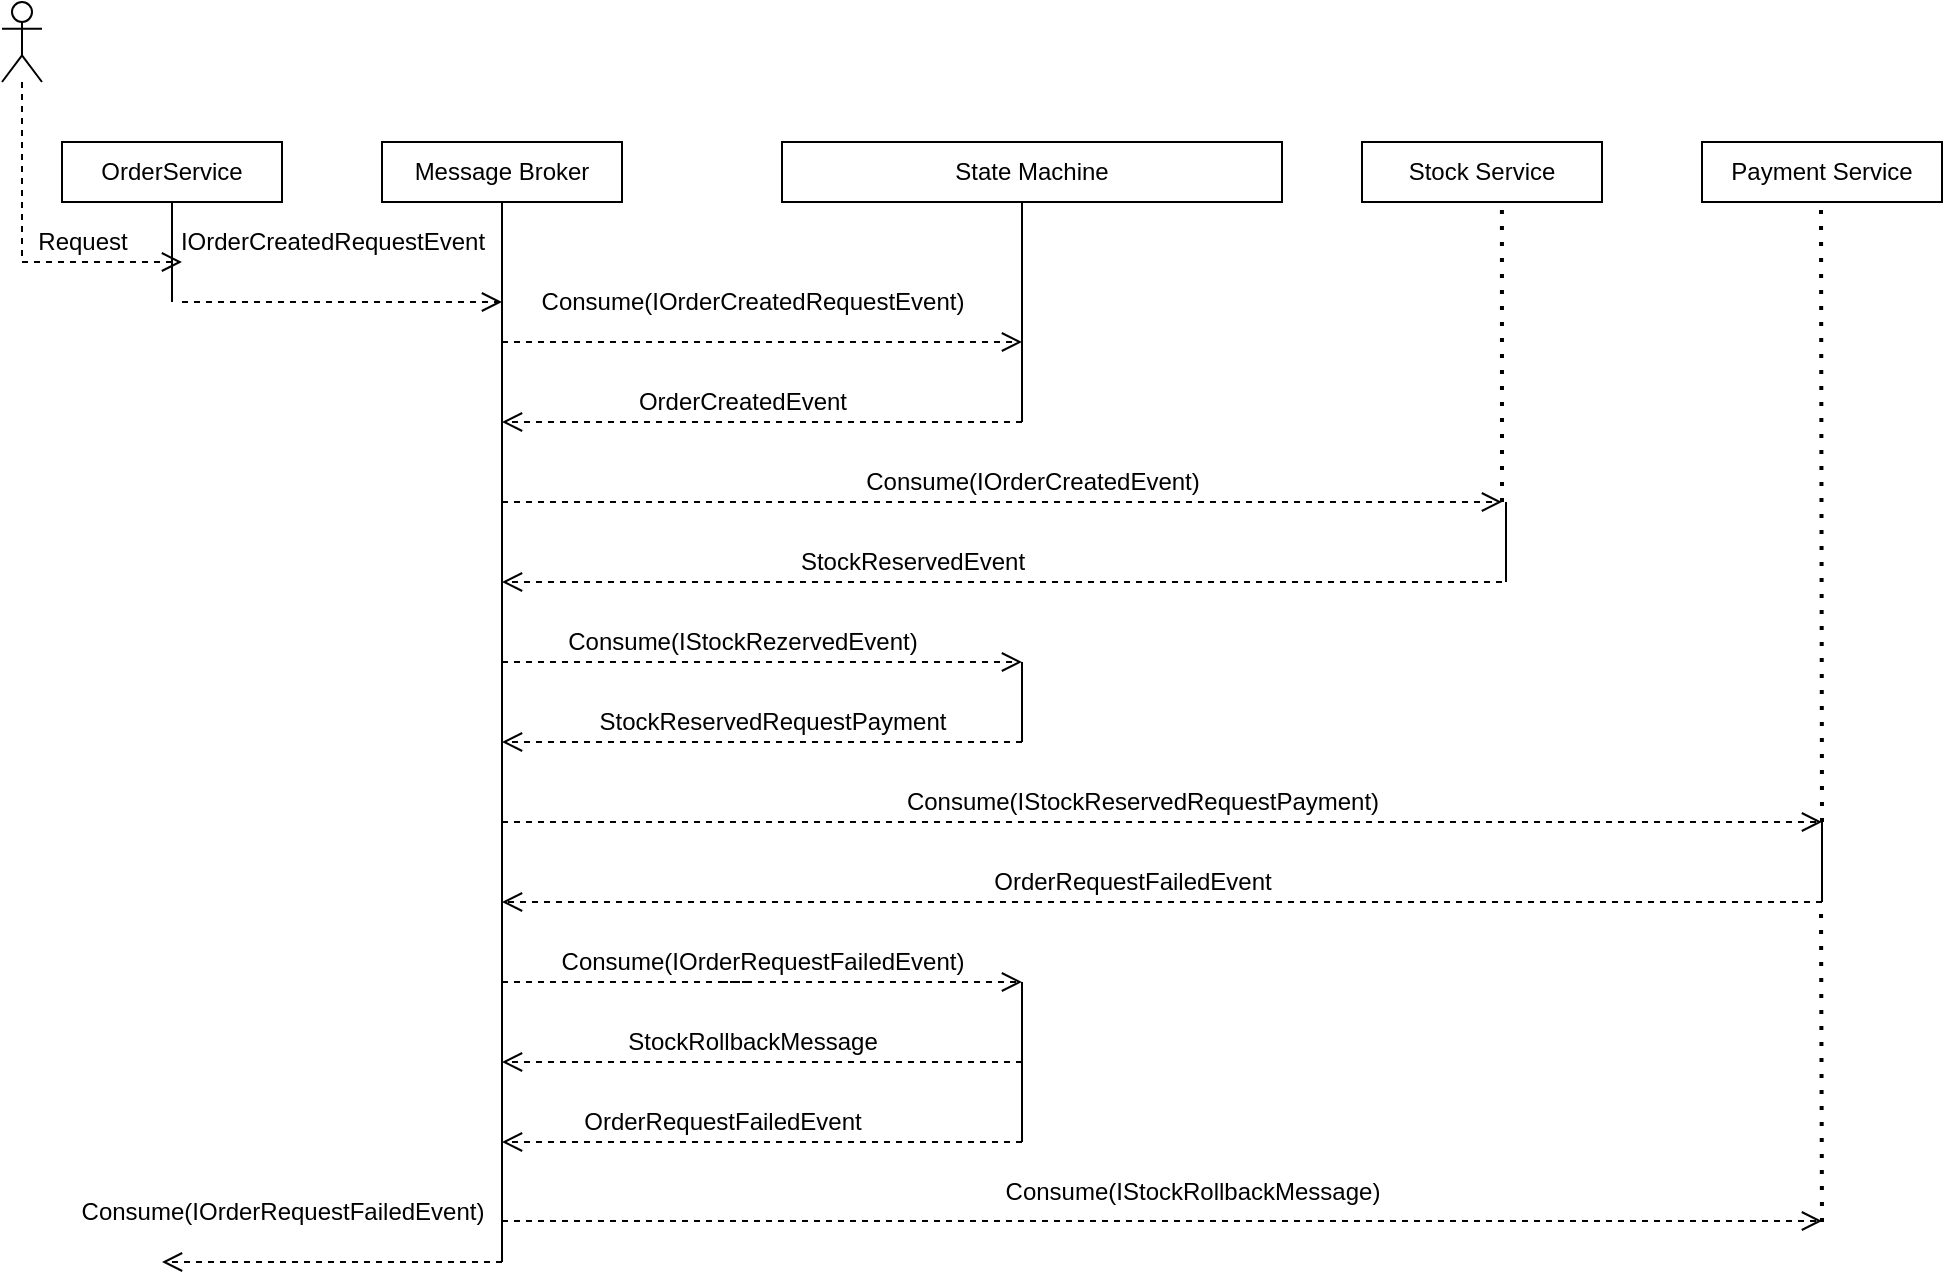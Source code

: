 <mxfile version="15.7.3" type="device"><diagram id="KO10QrXM8YNIYulE_ItY" name="Page-1"><mxGraphModel dx="1422" dy="1901" grid="1" gridSize="10" guides="1" tooltips="1" connect="1" arrows="1" fold="1" page="1" pageScale="1" pageWidth="827" pageHeight="1169" math="0" shadow="0"><root><mxCell id="0"/><mxCell id="1" parent="0"/><mxCell id="MaNSYaygc_abPKtl1fSf-1" value="OrderService" style="rounded=0;whiteSpace=wrap;html=1;" parent="1" vertex="1"><mxGeometry x="40" y="60" width="110" height="30" as="geometry"/></mxCell><mxCell id="MaNSYaygc_abPKtl1fSf-2" value="Message Broker" style="rounded=0;whiteSpace=wrap;html=1;" parent="1" vertex="1"><mxGeometry x="200" y="60" width="120" height="30" as="geometry"/></mxCell><mxCell id="MaNSYaygc_abPKtl1fSf-3" value="State Machine" style="rounded=0;whiteSpace=wrap;html=1;" parent="1" vertex="1"><mxGeometry x="400" y="60" width="250" height="30" as="geometry"/></mxCell><mxCell id="MaNSYaygc_abPKtl1fSf-4" value="Stock Service" style="rounded=0;whiteSpace=wrap;html=1;" parent="1" vertex="1"><mxGeometry x="690" y="60" width="120" height="30" as="geometry"/></mxCell><mxCell id="MaNSYaygc_abPKtl1fSf-6" value="" style="endArrow=none;html=1;rounded=0;entryX=0.5;entryY=1;entryDx=0;entryDy=0;" parent="1" target="MaNSYaygc_abPKtl1fSf-1" edge="1"><mxGeometry width="50" height="50" relative="1" as="geometry"><mxPoint x="95" y="140" as="sourcePoint"/><mxPoint x="440" y="260" as="targetPoint"/></mxGeometry></mxCell><mxCell id="MaNSYaygc_abPKtl1fSf-9" value="IOrderCreatedRequestEvent" style="text;html=1;align=center;verticalAlign=middle;resizable=0;points=[];autosize=1;strokeColor=none;fillColor=none;" parent="1" vertex="1"><mxGeometry x="90" y="100" width="170" height="20" as="geometry"/></mxCell><mxCell id="MaNSYaygc_abPKtl1fSf-10" value="" style="endArrow=none;html=1;rounded=0;entryX=0.5;entryY=1;entryDx=0;entryDy=0;" parent="1" target="MaNSYaygc_abPKtl1fSf-2" edge="1"><mxGeometry width="50" height="50" relative="1" as="geometry"><mxPoint x="260" y="620" as="sourcePoint"/><mxPoint x="440" y="260" as="targetPoint"/></mxGeometry></mxCell><mxCell id="MaNSYaygc_abPKtl1fSf-14" value="Request" style="text;html=1;align=center;verticalAlign=middle;resizable=0;points=[];autosize=1;strokeColor=none;fillColor=none;" parent="1" vertex="1"><mxGeometry x="20" y="100" width="60" height="20" as="geometry"/></mxCell><mxCell id="MaNSYaygc_abPKtl1fSf-16" value="Payment Service" style="rounded=0;whiteSpace=wrap;html=1;" parent="1" vertex="1"><mxGeometry x="860" y="60" width="120" height="30" as="geometry"/></mxCell><mxCell id="MaNSYaygc_abPKtl1fSf-17" value="Consume(IOrderCreatedRequestEvent)&lt;br&gt;" style="text;html=1;align=center;verticalAlign=middle;resizable=0;points=[];autosize=1;strokeColor=none;fillColor=none;" parent="1" vertex="1"><mxGeometry x="270" y="130" width="230" height="20" as="geometry"/></mxCell><mxCell id="MaNSYaygc_abPKtl1fSf-18" value="&lt;br&gt;" style="html=1;verticalAlign=bottom;endArrow=open;dashed=1;endSize=8;rounded=0;" parent="1" edge="1"><mxGeometry y="-10" relative="1" as="geometry"><mxPoint x="100" y="140" as="sourcePoint"/><mxPoint x="260" y="140" as="targetPoint"/><mxPoint as="offset"/></mxGeometry></mxCell><mxCell id="MaNSYaygc_abPKtl1fSf-19" value="&lt;br&gt;" style="html=1;verticalAlign=bottom;endArrow=open;dashed=1;endSize=8;rounded=0;" parent="1" edge="1"><mxGeometry y="-10" relative="1" as="geometry"><mxPoint x="520" y="200" as="sourcePoint"/><mxPoint x="260" y="200" as="targetPoint"/><mxPoint as="offset"/><Array as="points"><mxPoint x="419" y="200"/></Array></mxGeometry></mxCell><mxCell id="MaNSYaygc_abPKtl1fSf-20" value="&lt;br&gt;" style="html=1;verticalAlign=bottom;endArrow=open;dashed=1;endSize=8;rounded=0;" parent="1" edge="1"><mxGeometry y="-10" relative="1" as="geometry"><mxPoint x="260" y="160" as="sourcePoint"/><mxPoint x="520" y="160" as="targetPoint"/><mxPoint as="offset"/><Array as="points"><mxPoint x="370" y="160"/></Array></mxGeometry></mxCell><mxCell id="MaNSYaygc_abPKtl1fSf-21" value="" style="endArrow=none;html=1;rounded=0;" parent="1" edge="1"><mxGeometry width="50" height="50" relative="1" as="geometry"><mxPoint x="520" y="200" as="sourcePoint"/><mxPoint x="520" y="90" as="targetPoint"/></mxGeometry></mxCell><mxCell id="MaNSYaygc_abPKtl1fSf-22" value="&lt;br&gt;" style="html=1;verticalAlign=bottom;endArrow=open;dashed=1;endSize=8;rounded=0;" parent="1" edge="1"><mxGeometry y="-10" relative="1" as="geometry"><mxPoint x="260" y="240" as="sourcePoint"/><mxPoint x="760" y="240" as="targetPoint"/><mxPoint as="offset"/><Array as="points"/></mxGeometry></mxCell><mxCell id="MaNSYaygc_abPKtl1fSf-23" value="OrderCreatedEvent" style="text;html=1;align=center;verticalAlign=middle;resizable=0;points=[];autosize=1;strokeColor=none;fillColor=none;" parent="1" vertex="1"><mxGeometry x="320" y="180" width="120" height="20" as="geometry"/></mxCell><mxCell id="MaNSYaygc_abPKtl1fSf-24" value="&lt;br&gt;" style="html=1;verticalAlign=bottom;endArrow=open;dashed=1;endSize=8;rounded=0;" parent="1" edge="1"><mxGeometry y="-10" relative="1" as="geometry"><mxPoint x="760" y="280" as="sourcePoint"/><mxPoint x="260" y="280" as="targetPoint"/><mxPoint as="offset"/><Array as="points"><mxPoint x="560" y="280"/></Array></mxGeometry></mxCell><mxCell id="MaNSYaygc_abPKtl1fSf-25" value="Consume(IOrderCreatedEvent)" style="text;html=1;align=center;verticalAlign=middle;resizable=0;points=[];autosize=1;strokeColor=none;fillColor=none;" parent="1" vertex="1"><mxGeometry x="435" y="220" width="180" height="20" as="geometry"/></mxCell><mxCell id="MaNSYaygc_abPKtl1fSf-26" value="&lt;br&gt;" style="html=1;verticalAlign=bottom;endArrow=open;dashed=1;endSize=8;rounded=0;" parent="1" edge="1"><mxGeometry y="-10" relative="1" as="geometry"><mxPoint x="260" y="320" as="sourcePoint"/><mxPoint x="520" y="320" as="targetPoint"/><mxPoint as="offset"/><Array as="points"><mxPoint x="410" y="320"/></Array></mxGeometry></mxCell><mxCell id="MaNSYaygc_abPKtl1fSf-27" value="StockReservedEvent" style="text;html=1;align=center;verticalAlign=middle;resizable=0;points=[];autosize=1;strokeColor=none;fillColor=none;" parent="1" vertex="1"><mxGeometry x="400" y="260" width="130" height="20" as="geometry"/></mxCell><mxCell id="MaNSYaygc_abPKtl1fSf-28" value="" style="endArrow=none;html=1;rounded=0;" parent="1" edge="1"><mxGeometry width="50" height="50" relative="1" as="geometry"><mxPoint x="762" y="280" as="sourcePoint"/><mxPoint x="762" y="240" as="targetPoint"/></mxGeometry></mxCell><mxCell id="MaNSYaygc_abPKtl1fSf-29" value="&lt;br&gt;" style="html=1;verticalAlign=bottom;endArrow=open;dashed=1;endSize=8;rounded=0;" parent="1" edge="1"><mxGeometry y="-10" relative="1" as="geometry"><mxPoint x="520" y="360" as="sourcePoint"/><mxPoint x="260" y="360" as="targetPoint"/><mxPoint as="offset"/><Array as="points"><mxPoint x="370" y="360"/></Array></mxGeometry></mxCell><mxCell id="MaNSYaygc_abPKtl1fSf-30" value="Consume(IStockRezervedEvent)" style="text;html=1;align=center;verticalAlign=middle;resizable=0;points=[];autosize=1;strokeColor=none;fillColor=none;" parent="1" vertex="1"><mxGeometry x="285" y="300" width="190" height="20" as="geometry"/></mxCell><mxCell id="MaNSYaygc_abPKtl1fSf-31" value="" style="endArrow=none;html=1;rounded=0;" parent="1" edge="1"><mxGeometry width="50" height="50" relative="1" as="geometry"><mxPoint x="520" y="360" as="sourcePoint"/><mxPoint x="520" y="320" as="targetPoint"/></mxGeometry></mxCell><mxCell id="MaNSYaygc_abPKtl1fSf-32" value="StockReservedRequestPayment" style="text;html=1;align=center;verticalAlign=middle;resizable=0;points=[];autosize=1;strokeColor=none;fillColor=none;" parent="1" vertex="1"><mxGeometry x="300" y="340" width="190" height="20" as="geometry"/></mxCell><mxCell id="MaNSYaygc_abPKtl1fSf-33" value="&lt;br&gt;" style="html=1;verticalAlign=bottom;endArrow=open;dashed=1;endSize=8;rounded=0;" parent="1" edge="1"><mxGeometry y="-10" relative="1" as="geometry"><mxPoint x="260" y="400" as="sourcePoint"/><mxPoint x="920" y="400" as="targetPoint"/><mxPoint as="offset"/><Array as="points"><mxPoint x="870" y="400"/></Array></mxGeometry></mxCell><mxCell id="MaNSYaygc_abPKtl1fSf-34" value="" style="shape=umlLifeline;participant=umlActor;perimeter=lifelinePerimeter;whiteSpace=wrap;html=1;container=1;collapsible=0;recursiveResize=0;verticalAlign=top;spacingTop=36;outlineConnect=0;" parent="1" vertex="1"><mxGeometry x="10" y="-10" width="20" height="130" as="geometry"/></mxCell><mxCell id="MaNSYaygc_abPKtl1fSf-35" value="&lt;br&gt;" style="html=1;verticalAlign=bottom;endArrow=open;dashed=1;endSize=8;rounded=0;" parent="1" edge="1"><mxGeometry y="-10" relative="1" as="geometry"><mxPoint x="20" y="120" as="sourcePoint"/><mxPoint x="100" y="120" as="targetPoint"/><mxPoint as="offset"/></mxGeometry></mxCell><mxCell id="MaNSYaygc_abPKtl1fSf-36" value="Consume(IStockReservedRequestPayment)" style="text;html=1;align=center;verticalAlign=middle;resizable=0;points=[];autosize=1;strokeColor=none;fillColor=none;" parent="1" vertex="1"><mxGeometry x="455" y="380" width="250" height="20" as="geometry"/></mxCell><mxCell id="MaNSYaygc_abPKtl1fSf-37" value="" style="endArrow=none;html=1;rounded=0;" parent="1" edge="1"><mxGeometry width="50" height="50" relative="1" as="geometry"><mxPoint x="920" y="440" as="sourcePoint"/><mxPoint x="920" y="400" as="targetPoint"/></mxGeometry></mxCell><mxCell id="MaNSYaygc_abPKtl1fSf-38" value="&lt;br&gt;" style="html=1;verticalAlign=bottom;endArrow=open;dashed=1;endSize=8;rounded=0;" parent="1" edge="1"><mxGeometry y="-10" relative="1" as="geometry"><mxPoint x="920" y="440" as="sourcePoint"/><mxPoint x="260" y="440" as="targetPoint"/><mxPoint as="offset"/><Array as="points"/></mxGeometry></mxCell><mxCell id="MaNSYaygc_abPKtl1fSf-39" value="OrderRequestFailedEvent" style="text;html=1;align=center;verticalAlign=middle;resizable=0;points=[];autosize=1;strokeColor=none;fillColor=none;" parent="1" vertex="1"><mxGeometry x="500" y="420" width="150" height="20" as="geometry"/></mxCell><mxCell id="MaNSYaygc_abPKtl1fSf-40" value="" style="endArrow=none;html=1;rounded=0;" parent="1" edge="1"><mxGeometry width="50" height="50" relative="1" as="geometry"><mxPoint x="520" y="560" as="sourcePoint"/><mxPoint x="520" y="480" as="targetPoint"/></mxGeometry></mxCell><mxCell id="MaNSYaygc_abPKtl1fSf-41" value="&lt;br&gt;" style="html=1;verticalAlign=bottom;endArrow=open;dashed=1;endSize=8;rounded=0;startArrow=none;" parent="1" edge="1"><mxGeometry y="-10" relative="1" as="geometry"><mxPoint x="370" y="480" as="sourcePoint"/><mxPoint x="520" y="480" as="targetPoint"/><mxPoint as="offset"/><Array as="points"/></mxGeometry></mxCell><mxCell id="MaNSYaygc_abPKtl1fSf-43" value="Consume(IOrderRequestFailedEvent)" style="text;html=1;align=center;verticalAlign=middle;resizable=0;points=[];autosize=1;strokeColor=none;fillColor=none;" parent="1" vertex="1"><mxGeometry x="280" y="460" width="220" height="20" as="geometry"/></mxCell><mxCell id="MaNSYaygc_abPKtl1fSf-44" value="" style="html=1;verticalAlign=bottom;endArrow=none;dashed=1;endSize=8;rounded=0;" parent="1" edge="1"><mxGeometry y="-10" relative="1" as="geometry"><mxPoint x="260" y="480" as="sourcePoint"/><mxPoint x="385" y="480" as="targetPoint"/><mxPoint as="offset"/><Array as="points"/></mxGeometry></mxCell><mxCell id="MaNSYaygc_abPKtl1fSf-45" value="&lt;br&gt;" style="html=1;verticalAlign=bottom;endArrow=open;dashed=1;endSize=8;rounded=0;" parent="1" edge="1"><mxGeometry y="-10" relative="1" as="geometry"><mxPoint x="520" y="520" as="sourcePoint"/><mxPoint x="260" y="520" as="targetPoint"/><mxPoint as="offset"/><Array as="points"><mxPoint x="370" y="520"/></Array></mxGeometry></mxCell><mxCell id="MaNSYaygc_abPKtl1fSf-46" value="StockRollbackMessage" style="text;html=1;align=center;verticalAlign=middle;resizable=0;points=[];autosize=1;strokeColor=none;fillColor=none;" parent="1" vertex="1"><mxGeometry x="315" y="500" width="140" height="20" as="geometry"/></mxCell><mxCell id="MaNSYaygc_abPKtl1fSf-47" value="&lt;br&gt;" style="html=1;verticalAlign=bottom;endArrow=open;dashed=1;endSize=8;rounded=0;" parent="1" edge="1"><mxGeometry x="-0.059" y="-50" relative="1" as="geometry"><mxPoint x="260" y="620" as="sourcePoint"/><mxPoint x="90" y="620" as="targetPoint"/><mxPoint as="offset"/></mxGeometry></mxCell><mxCell id="MaNSYaygc_abPKtl1fSf-48" value="Consume(IOrderRequestFailedEvent)" style="text;html=1;align=center;verticalAlign=middle;resizable=0;points=[];autosize=1;strokeColor=none;fillColor=none;" parent="1" vertex="1"><mxGeometry x="40" y="585" width="220" height="20" as="geometry"/></mxCell><mxCell id="LsgoWU7X1xzvJMp-YbHF-1" value="" style="endArrow=none;dashed=1;html=1;dashPattern=1 3;strokeWidth=2;rounded=0;entryX=0.583;entryY=1;entryDx=0;entryDy=0;entryPerimeter=0;" parent="1" target="MaNSYaygc_abPKtl1fSf-4" edge="1"><mxGeometry width="50" height="50" relative="1" as="geometry"><mxPoint x="760" y="240" as="sourcePoint"/><mxPoint x="670" y="240" as="targetPoint"/></mxGeometry></mxCell><mxCell id="LsgoWU7X1xzvJMp-YbHF-2" value="" style="endArrow=none;dashed=1;html=1;dashPattern=1 3;strokeWidth=2;rounded=0;entryX=0.583;entryY=1;entryDx=0;entryDy=0;entryPerimeter=0;" parent="1" edge="1"><mxGeometry width="50" height="50" relative="1" as="geometry"><mxPoint x="920" y="400" as="sourcePoint"/><mxPoint x="919.5" y="90" as="targetPoint"/></mxGeometry></mxCell><mxCell id="WEzArAcNWFsLAGgKZKiG-3" value="&lt;br&gt;" style="html=1;verticalAlign=bottom;endArrow=open;dashed=1;endSize=8;rounded=0;" parent="1" edge="1"><mxGeometry y="-10" relative="1" as="geometry"><mxPoint x="260" y="599.5" as="sourcePoint"/><mxPoint x="920" y="599.5" as="targetPoint"/><mxPoint as="offset"/><Array as="points"/></mxGeometry></mxCell><mxCell id="WEzArAcNWFsLAGgKZKiG-5" value="Consume(IStockRollbackMessage)" style="text;html=1;align=center;verticalAlign=middle;resizable=0;points=[];autosize=1;strokeColor=none;fillColor=none;" parent="1" vertex="1"><mxGeometry x="505" y="575" width="200" height="20" as="geometry"/></mxCell><mxCell id="Yo58xG762Gx7DnObruSo-1" value="&lt;br&gt;" style="html=1;verticalAlign=bottom;endArrow=open;dashed=1;endSize=8;rounded=0;" edge="1" parent="1"><mxGeometry y="-10" relative="1" as="geometry"><mxPoint x="520" y="560" as="sourcePoint"/><mxPoint x="260" y="560" as="targetPoint"/><mxPoint as="offset"/><Array as="points"><mxPoint x="370" y="560"/></Array></mxGeometry></mxCell><mxCell id="Yo58xG762Gx7DnObruSo-2" value="OrderRequestFailedEvent" style="text;html=1;align=center;verticalAlign=middle;resizable=0;points=[];autosize=1;strokeColor=none;fillColor=none;" vertex="1" parent="1"><mxGeometry x="295" y="540" width="150" height="20" as="geometry"/></mxCell><mxCell id="Yo58xG762Gx7DnObruSo-3" value="" style="endArrow=none;dashed=1;html=1;dashPattern=1 3;strokeWidth=2;rounded=0;entryX=0.583;entryY=1;entryDx=0;entryDy=0;entryPerimeter=0;" edge="1" parent="1"><mxGeometry width="50" height="50" relative="1" as="geometry"><mxPoint x="920" y="600" as="sourcePoint"/><mxPoint x="919.5" y="440" as="targetPoint"/><Array as="points"/></mxGeometry></mxCell></root></mxGraphModel></diagram></mxfile>